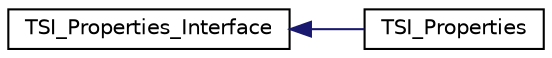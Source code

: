 digraph "Grafische Darstellung der Klassenhierarchie"
{
  edge [fontname="Helvetica",fontsize="10",labelfontname="Helvetica",labelfontsize="10"];
  node [fontname="Helvetica",fontsize="10",shape=record];
  rankdir="LR";
  Node0 [label="TSI_Properties_Interface",height=0.2,width=0.4,color="black", fillcolor="white", style="filled",URL="$d1/ddf/interface_t_s_i___client_1_1_models_1_1_t_s_i___properties___interface.html"];
  Node0 -> Node1 [dir="back",color="midnightblue",fontsize="10",style="solid",fontname="Helvetica"];
  Node1 [label="TSI_Properties",height=0.2,width=0.4,color="black", fillcolor="white", style="filled",URL="$d0/d08/class_t_s_i___client_1_1_models_1_1_t_s_i___properties.html"];
}
